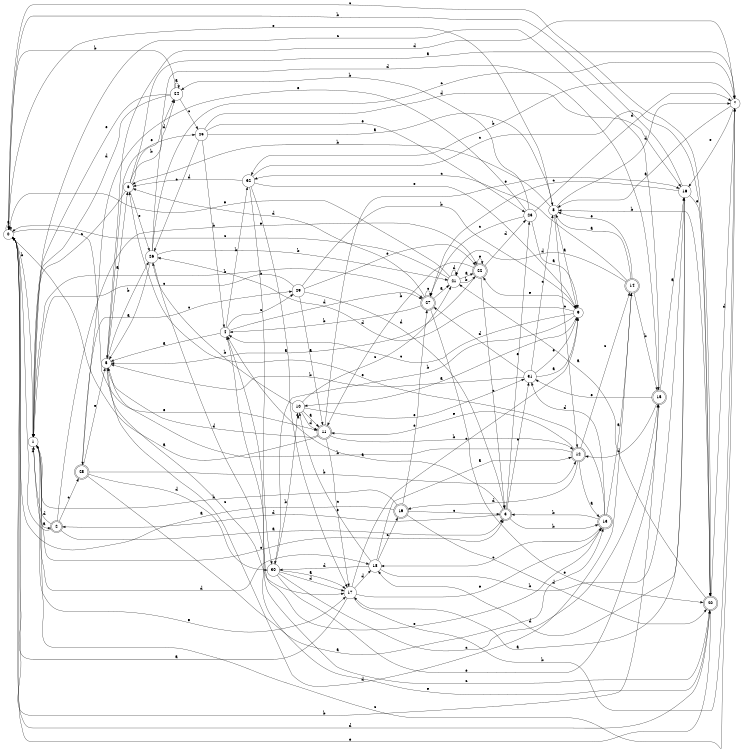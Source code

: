 digraph n27_5 {
__start0 [label="" shape="none"];

rankdir=LR;
size="8,5";

s0 [style="filled", color="black", fillcolor="white" shape="circle", label="0"];
s1 [style="filled", color="black", fillcolor="white" shape="circle", label="1"];
s2 [style="rounded,filled", color="black", fillcolor="white" shape="doublecircle", label="2"];
s3 [style="rounded,filled", color="black", fillcolor="white" shape="doublecircle", label="3"];
s4 [style="filled", color="black", fillcolor="white" shape="circle", label="4"];
s5 [style="filled", color="black", fillcolor="white" shape="circle", label="5"];
s6 [style="filled", color="black", fillcolor="white" shape="circle", label="6"];
s7 [style="filled", color="black", fillcolor="white" shape="circle", label="7"];
s8 [style="filled", color="black", fillcolor="white" shape="circle", label="8"];
s9 [style="filled", color="black", fillcolor="white" shape="circle", label="9"];
s10 [style="filled", color="black", fillcolor="white" shape="circle", label="10"];
s11 [style="rounded,filled", color="black", fillcolor="white" shape="doublecircle", label="11"];
s12 [style="rounded,filled", color="black", fillcolor="white" shape="doublecircle", label="12"];
s13 [style="rounded,filled", color="black", fillcolor="white" shape="doublecircle", label="13"];
s14 [style="rounded,filled", color="black", fillcolor="white" shape="doublecircle", label="14"];
s15 [style="rounded,filled", color="black", fillcolor="white" shape="doublecircle", label="15"];
s16 [style="filled", color="black", fillcolor="white" shape="circle", label="16"];
s17 [style="filled", color="black", fillcolor="white" shape="circle", label="17"];
s18 [style="filled", color="black", fillcolor="white" shape="circle", label="18"];
s19 [style="rounded,filled", color="black", fillcolor="white" shape="doublecircle", label="19"];
s20 [style="rounded,filled", color="black", fillcolor="white" shape="doublecircle", label="20"];
s21 [style="filled", color="black", fillcolor="white" shape="circle", label="21"];
s22 [style="rounded,filled", color="black", fillcolor="white" shape="doublecircle", label="22"];
s23 [style="filled", color="black", fillcolor="white" shape="circle", label="23"];
s24 [style="filled", color="black", fillcolor="white" shape="circle", label="24"];
s25 [style="filled", color="black", fillcolor="white" shape="circle", label="25"];
s26 [style="filled", color="black", fillcolor="white" shape="circle", label="26"];
s27 [style="rounded,filled", color="black", fillcolor="white" shape="doublecircle", label="27"];
s28 [style="rounded,filled", color="black", fillcolor="white" shape="doublecircle", label="28"];
s29 [style="filled", color="black", fillcolor="white" shape="circle", label="29"];
s30 [style="filled", color="black", fillcolor="white" shape="circle", label="30"];
s31 [style="filled", color="black", fillcolor="white" shape="circle", label="31"];
s32 [style="filled", color="black", fillcolor="white" shape="circle", label="32"];
s0 -> s0 [label="a"];
s0 -> s1 [label="b"];
s0 -> s20 [label="c"];
s0 -> s20 [label="d"];
s0 -> s11 [label="e"];
s1 -> s2 [label="a"];
s1 -> s27 [label="b"];
s1 -> s3 [label="c"];
s1 -> s18 [label="d"];
s1 -> s17 [label="e"];
s2 -> s3 [label="a"];
s2 -> s0 [label="b"];
s2 -> s28 [label="c"];
s2 -> s1 [label="d"];
s2 -> s22 [label="e"];
s3 -> s4 [label="a"];
s3 -> s13 [label="b"];
s3 -> s31 [label="c"];
s3 -> s2 [label="d"];
s3 -> s23 [label="e"];
s4 -> s5 [label="a"];
s4 -> s32 [label="b"];
s4 -> s29 [label="c"];
s4 -> s27 [label="d"];
s4 -> s13 [label="e"];
s5 -> s6 [label="a"];
s5 -> s26 [label="b"];
s5 -> s17 [label="c"];
s5 -> s14 [label="d"];
s5 -> s25 [label="e"];
s6 -> s7 [label="a"];
s6 -> s24 [label="b"];
s6 -> s1 [label="c"];
s6 -> s15 [label="d"];
s6 -> s26 [label="e"];
s7 -> s8 [label="a"];
s7 -> s32 [label="b"];
s7 -> s1 [label="c"];
s7 -> s5 [label="d"];
s7 -> s16 [label="e"];
s8 -> s9 [label="a"];
s8 -> s6 [label="b"];
s8 -> s12 [label="c"];
s8 -> s7 [label="d"];
s8 -> s0 [label="e"];
s9 -> s10 [label="a"];
s9 -> s30 [label="b"];
s9 -> s4 [label="c"];
s9 -> s26 [label="d"];
s9 -> s22 [label="e"];
s10 -> s11 [label="a"];
s10 -> s26 [label="b"];
s10 -> s21 [label="c"];
s10 -> s11 [label="d"];
s10 -> s31 [label="e"];
s11 -> s0 [label="a"];
s11 -> s12 [label="b"];
s11 -> s17 [label="c"];
s11 -> s5 [label="d"];
s11 -> s16 [label="e"];
s12 -> s13 [label="a"];
s12 -> s5 [label="b"];
s12 -> s14 [label="c"];
s12 -> s19 [label="d"];
s12 -> s11 [label="e"];
s13 -> s14 [label="a"];
s13 -> s3 [label="b"];
s13 -> s18 [label="c"];
s13 -> s31 [label="d"];
s13 -> s6 [label="e"];
s14 -> s8 [label="a"];
s14 -> s15 [label="b"];
s14 -> s32 [label="c"];
s14 -> s21 [label="d"];
s14 -> s8 [label="e"];
s15 -> s16 [label="a"];
s15 -> s0 [label="b"];
s15 -> s1 [label="c"];
s15 -> s12 [label="d"];
s15 -> s31 [label="e"];
s16 -> s17 [label="a"];
s16 -> s0 [label="b"];
s16 -> s27 [label="c"];
s16 -> s18 [label="d"];
s16 -> s20 [label="e"];
s17 -> s0 [label="a"];
s17 -> s7 [label="b"];
s17 -> s9 [label="c"];
s17 -> s18 [label="d"];
s17 -> s13 [label="e"];
s18 -> s12 [label="a"];
s18 -> s16 [label="b"];
s18 -> s19 [label="c"];
s18 -> s30 [label="d"];
s18 -> s10 [label="e"];
s19 -> s0 [label="a"];
s19 -> s1 [label="b"];
s19 -> s3 [label="c"];
s19 -> s20 [label="d"];
s19 -> s27 [label="e"];
s20 -> s21 [label="a"];
s20 -> s8 [label="b"];
s20 -> s4 [label="c"];
s20 -> s7 [label="d"];
s20 -> s0 [label="e"];
s21 -> s22 [label="a"];
s21 -> s22 [label="b"];
s21 -> s0 [label="c"];
s21 -> s21 [label="d"];
s21 -> s0 [label="e"];
s22 -> s5 [label="a"];
s22 -> s11 [label="b"];
s22 -> s3 [label="c"];
s22 -> s23 [label="d"];
s22 -> s22 [label="e"];
s23 -> s9 [label="a"];
s23 -> s24 [label="b"];
s23 -> s27 [label="c"];
s23 -> s7 [label="d"];
s23 -> s28 [label="e"];
s24 -> s24 [label="a"];
s24 -> s0 [label="b"];
s24 -> s25 [label="c"];
s24 -> s1 [label="d"];
s24 -> s1 [label="e"];
s25 -> s8 [label="a"];
s25 -> s4 [label="b"];
s25 -> s26 [label="c"];
s25 -> s16 [label="d"];
s25 -> s23 [label="e"];
s26 -> s5 [label="a"];
s26 -> s21 [label="b"];
s26 -> s7 [label="c"];
s26 -> s24 [label="d"];
s26 -> s20 [label="e"];
s27 -> s21 [label="a"];
s27 -> s4 [label="b"];
s27 -> s27 [label="c"];
s27 -> s6 [label="d"];
s27 -> s20 [label="e"];
s28 -> s13 [label="a"];
s28 -> s12 [label="b"];
s28 -> s29 [label="c"];
s28 -> s30 [label="d"];
s28 -> s5 [label="e"];
s29 -> s11 [label="a"];
s29 -> s9 [label="b"];
s29 -> s1 [label="c"];
s29 -> s3 [label="d"];
s29 -> s22 [label="e"];
s30 -> s17 [label="a"];
s30 -> s10 [label="b"];
s30 -> s15 [label="c"];
s30 -> s17 [label="d"];
s30 -> s15 [label="e"];
s31 -> s9 [label="a"];
s31 -> s5 [label="b"];
s31 -> s8 [label="c"];
s31 -> s27 [label="d"];
s31 -> s9 [label="e"];
s32 -> s17 [label="a"];
s32 -> s30 [label="b"];
s32 -> s20 [label="c"];
s32 -> s6 [label="d"];
s32 -> s9 [label="e"];

}